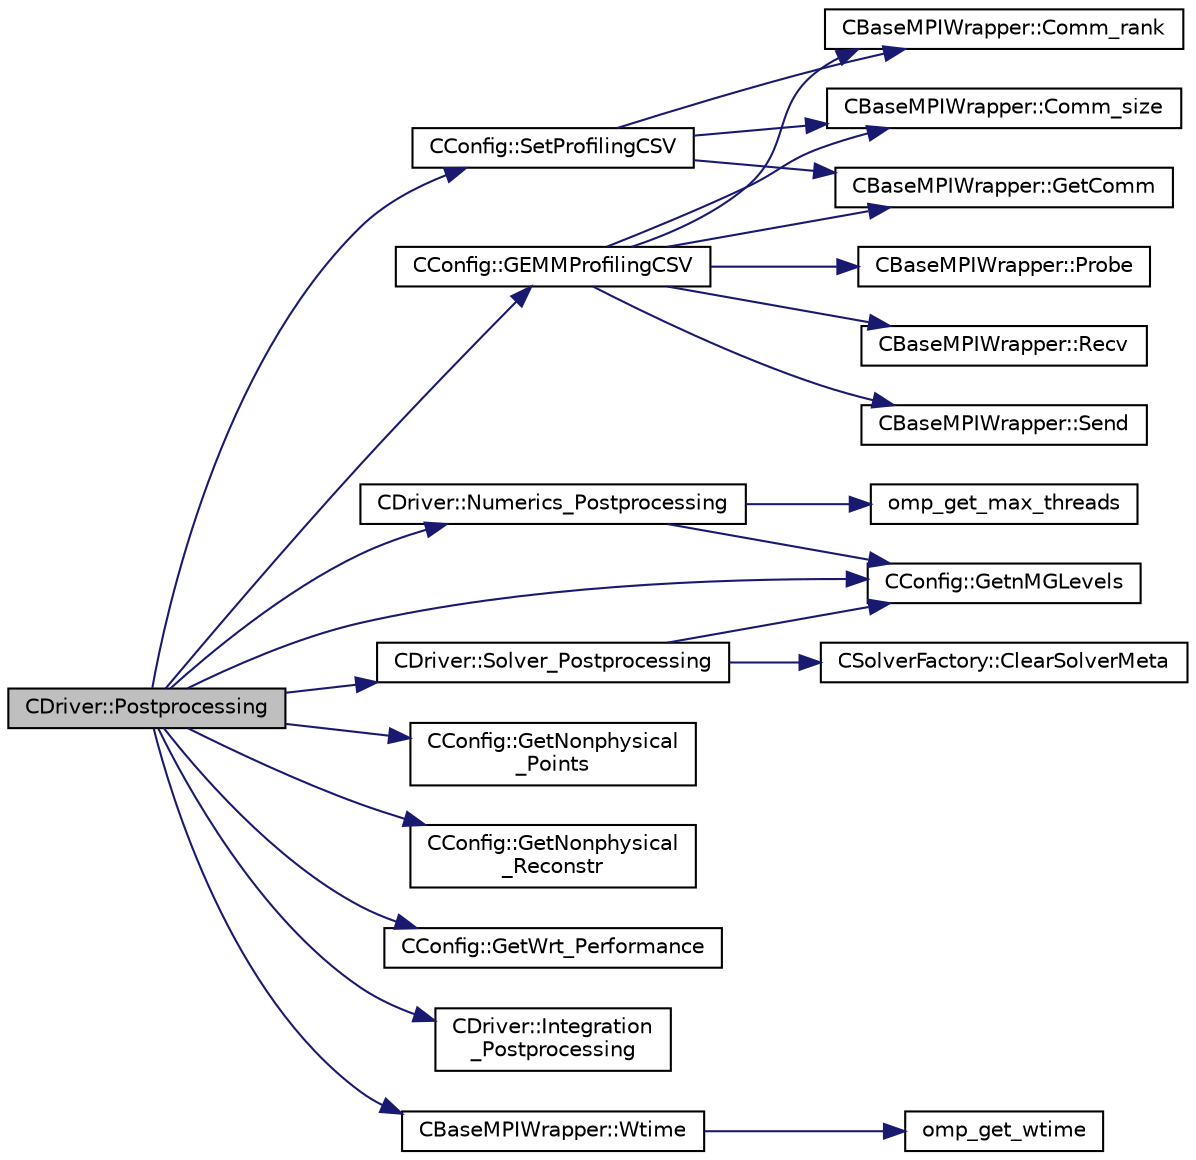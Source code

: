 digraph "CDriver::Postprocessing"
{
 // LATEX_PDF_SIZE
  edge [fontname="Helvetica",fontsize="10",labelfontname="Helvetica",labelfontsize="10"];
  node [fontname="Helvetica",fontsize="10",shape=record];
  rankdir="LR";
  Node1 [label="CDriver::Postprocessing",height=0.2,width=0.4,color="black", fillcolor="grey75", style="filled", fontcolor="black",tooltip="Deallocation routine."];
  Node1 -> Node2 [color="midnightblue",fontsize="10",style="solid",fontname="Helvetica"];
  Node2 [label="CConfig::GEMMProfilingCSV",height=0.2,width=0.4,color="black", fillcolor="white", style="filled",URL="$classCConfig.html#a23daca0da392584c34dde6d85ea1f40f",tooltip="Write a CSV file containing the results of the profiling."];
  Node2 -> Node3 [color="midnightblue",fontsize="10",style="solid",fontname="Helvetica"];
  Node3 [label="CBaseMPIWrapper::Comm_rank",height=0.2,width=0.4,color="black", fillcolor="white", style="filled",URL="$classCBaseMPIWrapper.html#a174f279995b7c643bcc1b8eb34e96aa6",tooltip=" "];
  Node2 -> Node4 [color="midnightblue",fontsize="10",style="solid",fontname="Helvetica"];
  Node4 [label="CBaseMPIWrapper::Comm_size",height=0.2,width=0.4,color="black", fillcolor="white", style="filled",URL="$classCBaseMPIWrapper.html#aeed37cd923352ac7f070623bf051ead8",tooltip=" "];
  Node2 -> Node5 [color="midnightblue",fontsize="10",style="solid",fontname="Helvetica"];
  Node5 [label="CBaseMPIWrapper::GetComm",height=0.2,width=0.4,color="black", fillcolor="white", style="filled",URL="$classCBaseMPIWrapper.html#a8154391fc3522954802889d81d4ef5da",tooltip=" "];
  Node2 -> Node6 [color="midnightblue",fontsize="10",style="solid",fontname="Helvetica"];
  Node6 [label="CBaseMPIWrapper::Probe",height=0.2,width=0.4,color="black", fillcolor="white", style="filled",URL="$classCBaseMPIWrapper.html#abe6ea390a8bef50649e393e1dbe3b1ec",tooltip=" "];
  Node2 -> Node7 [color="midnightblue",fontsize="10",style="solid",fontname="Helvetica"];
  Node7 [label="CBaseMPIWrapper::Recv",height=0.2,width=0.4,color="black", fillcolor="white", style="filled",URL="$classCBaseMPIWrapper.html#a89e5c8b06b4c1c64ade3f78c6f0ed0e2",tooltip=" "];
  Node2 -> Node8 [color="midnightblue",fontsize="10",style="solid",fontname="Helvetica"];
  Node8 [label="CBaseMPIWrapper::Send",height=0.2,width=0.4,color="black", fillcolor="white", style="filled",URL="$classCBaseMPIWrapper.html#aa66e51cd0ec02d67dd3336e773023b44",tooltip=" "];
  Node1 -> Node9 [color="midnightblue",fontsize="10",style="solid",fontname="Helvetica"];
  Node9 [label="CConfig::GetnMGLevels",height=0.2,width=0.4,color="black", fillcolor="white", style="filled",URL="$classCConfig.html#a15a61a6f9a1d415c3509018f4916c5c1",tooltip="Get the number of multigrid levels."];
  Node1 -> Node10 [color="midnightblue",fontsize="10",style="solid",fontname="Helvetica"];
  Node10 [label="CConfig::GetNonphysical\l_Points",height=0.2,width=0.4,color="black", fillcolor="white", style="filled",URL="$classCConfig.html#a33c414309ccb1bd19db65361a7d23da2",tooltip="Get the current number of non-physical nodes in the solution."];
  Node1 -> Node11 [color="midnightblue",fontsize="10",style="solid",fontname="Helvetica"];
  Node11 [label="CConfig::GetNonphysical\l_Reconstr",height=0.2,width=0.4,color="black", fillcolor="white", style="filled",URL="$classCConfig.html#a7490891cf81ee522d8119f5d61d915af",tooltip="Get the current number of non-physical reconstructions for 2nd-order upwinding."];
  Node1 -> Node12 [color="midnightblue",fontsize="10",style="solid",fontname="Helvetica"];
  Node12 [label="CConfig::GetWrt_Performance",height=0.2,width=0.4,color="black", fillcolor="white", style="filled",URL="$classCConfig.html#a9667091b52bebfe6ffbe631ba1921bf2",tooltip="Get information about writing the performance summary at the end of a calculation."];
  Node1 -> Node13 [color="midnightblue",fontsize="10",style="solid",fontname="Helvetica"];
  Node13 [label="CDriver::Integration\l_Postprocessing",height=0.2,width=0.4,color="black", fillcolor="white", style="filled",URL="$classCDriver.html#ab8e2c8f2e1ae4f296863b5630eeac054",tooltip="Definition and allocation of all integration classes."];
  Node1 -> Node14 [color="midnightblue",fontsize="10",style="solid",fontname="Helvetica"];
  Node14 [label="CDriver::Numerics_Postprocessing",height=0.2,width=0.4,color="black", fillcolor="white", style="filled",URL="$classCDriver.html#ad38828d99fb5a34bded15212178fc7bd",tooltip="Definition and allocation of all solver classes."];
  Node14 -> Node9 [color="midnightblue",fontsize="10",style="solid",fontname="Helvetica"];
  Node14 -> Node15 [color="midnightblue",fontsize="10",style="solid",fontname="Helvetica"];
  Node15 [label="omp_get_max_threads",height=0.2,width=0.4,color="black", fillcolor="white", style="filled",URL="$omp__structure_8hpp.html#a2f7befecc7b1a4eaade8d81fa6524225",tooltip="Maximum number of threads available."];
  Node1 -> Node16 [color="midnightblue",fontsize="10",style="solid",fontname="Helvetica"];
  Node16 [label="CConfig::SetProfilingCSV",height=0.2,width=0.4,color="black", fillcolor="white", style="filled",URL="$classCConfig.html#a1d42d2ff50b3faea9dfbf2d46233b0de",tooltip="Write a CSV file containing the results of the profiling."];
  Node16 -> Node3 [color="midnightblue",fontsize="10",style="solid",fontname="Helvetica"];
  Node16 -> Node4 [color="midnightblue",fontsize="10",style="solid",fontname="Helvetica"];
  Node16 -> Node5 [color="midnightblue",fontsize="10",style="solid",fontname="Helvetica"];
  Node1 -> Node17 [color="midnightblue",fontsize="10",style="solid",fontname="Helvetica"];
  Node17 [label="CDriver::Solver_Postprocessing",height=0.2,width=0.4,color="black", fillcolor="white", style="filled",URL="$classCDriver.html#a02bea0b418275a0b95e0a6257d245f67",tooltip="Definition and allocation of all solution classes."];
  Node17 -> Node18 [color="midnightblue",fontsize="10",style="solid",fontname="Helvetica"];
  Node18 [label="CSolverFactory::ClearSolverMeta",height=0.2,width=0.4,color="black", fillcolor="white", style="filled",URL="$classCSolverFactory.html#a51e48caa518afc4ca582dfdfdd55cf4b",tooltip="Clear the solver meta data."];
  Node17 -> Node9 [color="midnightblue",fontsize="10",style="solid",fontname="Helvetica"];
  Node1 -> Node19 [color="midnightblue",fontsize="10",style="solid",fontname="Helvetica"];
  Node19 [label="CBaseMPIWrapper::Wtime",height=0.2,width=0.4,color="black", fillcolor="white", style="filled",URL="$classCBaseMPIWrapper.html#adcf32aa628d4b515e8835bc5c56fbf08",tooltip=" "];
  Node19 -> Node20 [color="midnightblue",fontsize="10",style="solid",fontname="Helvetica"];
  Node20 [label="omp_get_wtime",height=0.2,width=0.4,color="black", fillcolor="white", style="filled",URL="$omp__structure_8hpp.html#a649bd48ab038a72108f11f5a85316266",tooltip="Return the wall time."];
}
